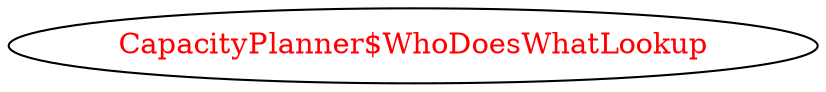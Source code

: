 digraph dependencyGraph {
 concentrate=true;
 ranksep="2.0";
 rankdir="LR"; 
 splines="ortho";
"CapacityPlanner$WhoDoesWhatLookup" [fontcolor="red"];
}
